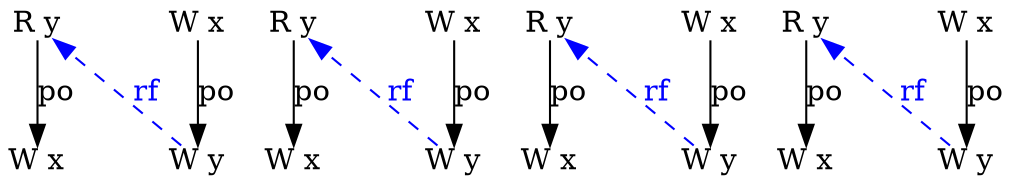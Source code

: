 digraph g {
    ry0_0 [type = R;loc = 1;th = 0;idx = 0;label = "R y";shape = plain;];
    wx0_0 [type = W;loc = 0;th = 0;idx = 1;label = "W x";shape = plain;];
    wx0_1 [type = W;loc = 0;th = 1;idx = 0;label = "W x";shape = plain;];
    wy0_1 [type = W;loc = 1;th = 1;idx = 1;label = "W y";shape = plain;];
    wx0_1 -> wy0_1 [label = "po";];
    ry0_0 -> wx0_0 [label = "po";];
    wy0_1 -> ry0_0 [from_th = 1; to_th = 0; from_idx = 1; to_idx = 0; constraint = false; style = dashed; label = "rf"; fontcolor = blue; color = blue;];
    
    ry1_0 [type = R;loc = 1;th = 2;idx = 0;label = "R y";shape = plain;];
    wx1_0 [type = W;loc = 0;th = 2;idx = 1;label = "W x";shape = plain;];
    wx1_1 [type = W;loc = 0;th = 3;idx = 0;label = "W x";shape = plain;];
    wy1_1 [type = W;loc = 1;th = 3;idx = 1;label = "W y";shape = plain;];
    wx1_1 -> wy1_1 [label = "po";];
    ry1_0 -> wx1_0 [label = "po";];
    wy1_1 -> ry1_0 [from_th = 3; to_th = 2; from_idx = 1; to_idx = 0; constraint = false; style = dashed; label = "rf"; fontcolor = blue; color = blue;];
    
    ry2_0 [type = R;loc = 1;th = 4;idx = 0;label = "R y";shape = plain;];
    wx2_0 [type = W;loc = 0;th = 4;idx = 1;label = "W x";shape = plain;];
    wx2_1 [type = W;loc = 0;th = 5;idx = 0;label = "W x";shape = plain;];
    wy2_1 [type = W;loc = 1;th = 5;idx = 1;label = "W y";shape = plain;];
    wx2_1 -> wy2_1 [label = "po";];
    ry2_0 -> wx2_0 [label = "po";];
    wy2_1 -> ry2_0 [from_th = 5; to_th = 4; from_idx = 1; to_idx = 0; constraint = false; style = dashed; label = "rf"; fontcolor = blue; color = blue;];
    
    ry3_0 [type = R;loc = 1;th = 6;idx = 0;label = "R y";shape = plain;];
    wx3_0 [type = W;loc = 0;th = 6;idx = 1;label = "W x";shape = plain;];
    wx3_1 [type = W;loc = 0;th = 7;idx = 0;label = "W x";shape = plain;];
    wy3_1 [type = W;loc = 1;th = 7;idx = 1;label = "W y";shape = plain;];
    wx3_1 -> wy3_1 [label = "po";];
    ry3_0 -> wx3_0 [label = "po";];
    wy3_1 -> ry3_0 [from_th = 7; to_th = 6; from_idx = 1; to_idx = 0; constraint = false; style = dashed; label = "rf"; fontcolor = blue; color = blue;];
}